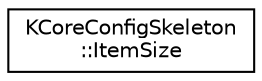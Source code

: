 digraph "Graphical Class Hierarchy"
{
  edge [fontname="Helvetica",fontsize="10",labelfontname="Helvetica",labelfontsize="10"];
  node [fontname="Helvetica",fontsize="10",shape=record];
  rankdir="LR";
  Node0 [label="KCoreConfigSkeleton\l::ItemSize",height=0.2,width=0.4,color="black", fillcolor="white", style="filled",URL="$classKCoreConfigSkeleton_1_1ItemSize.html",tooltip="Class for handling a QSize preferences item. "];
}
